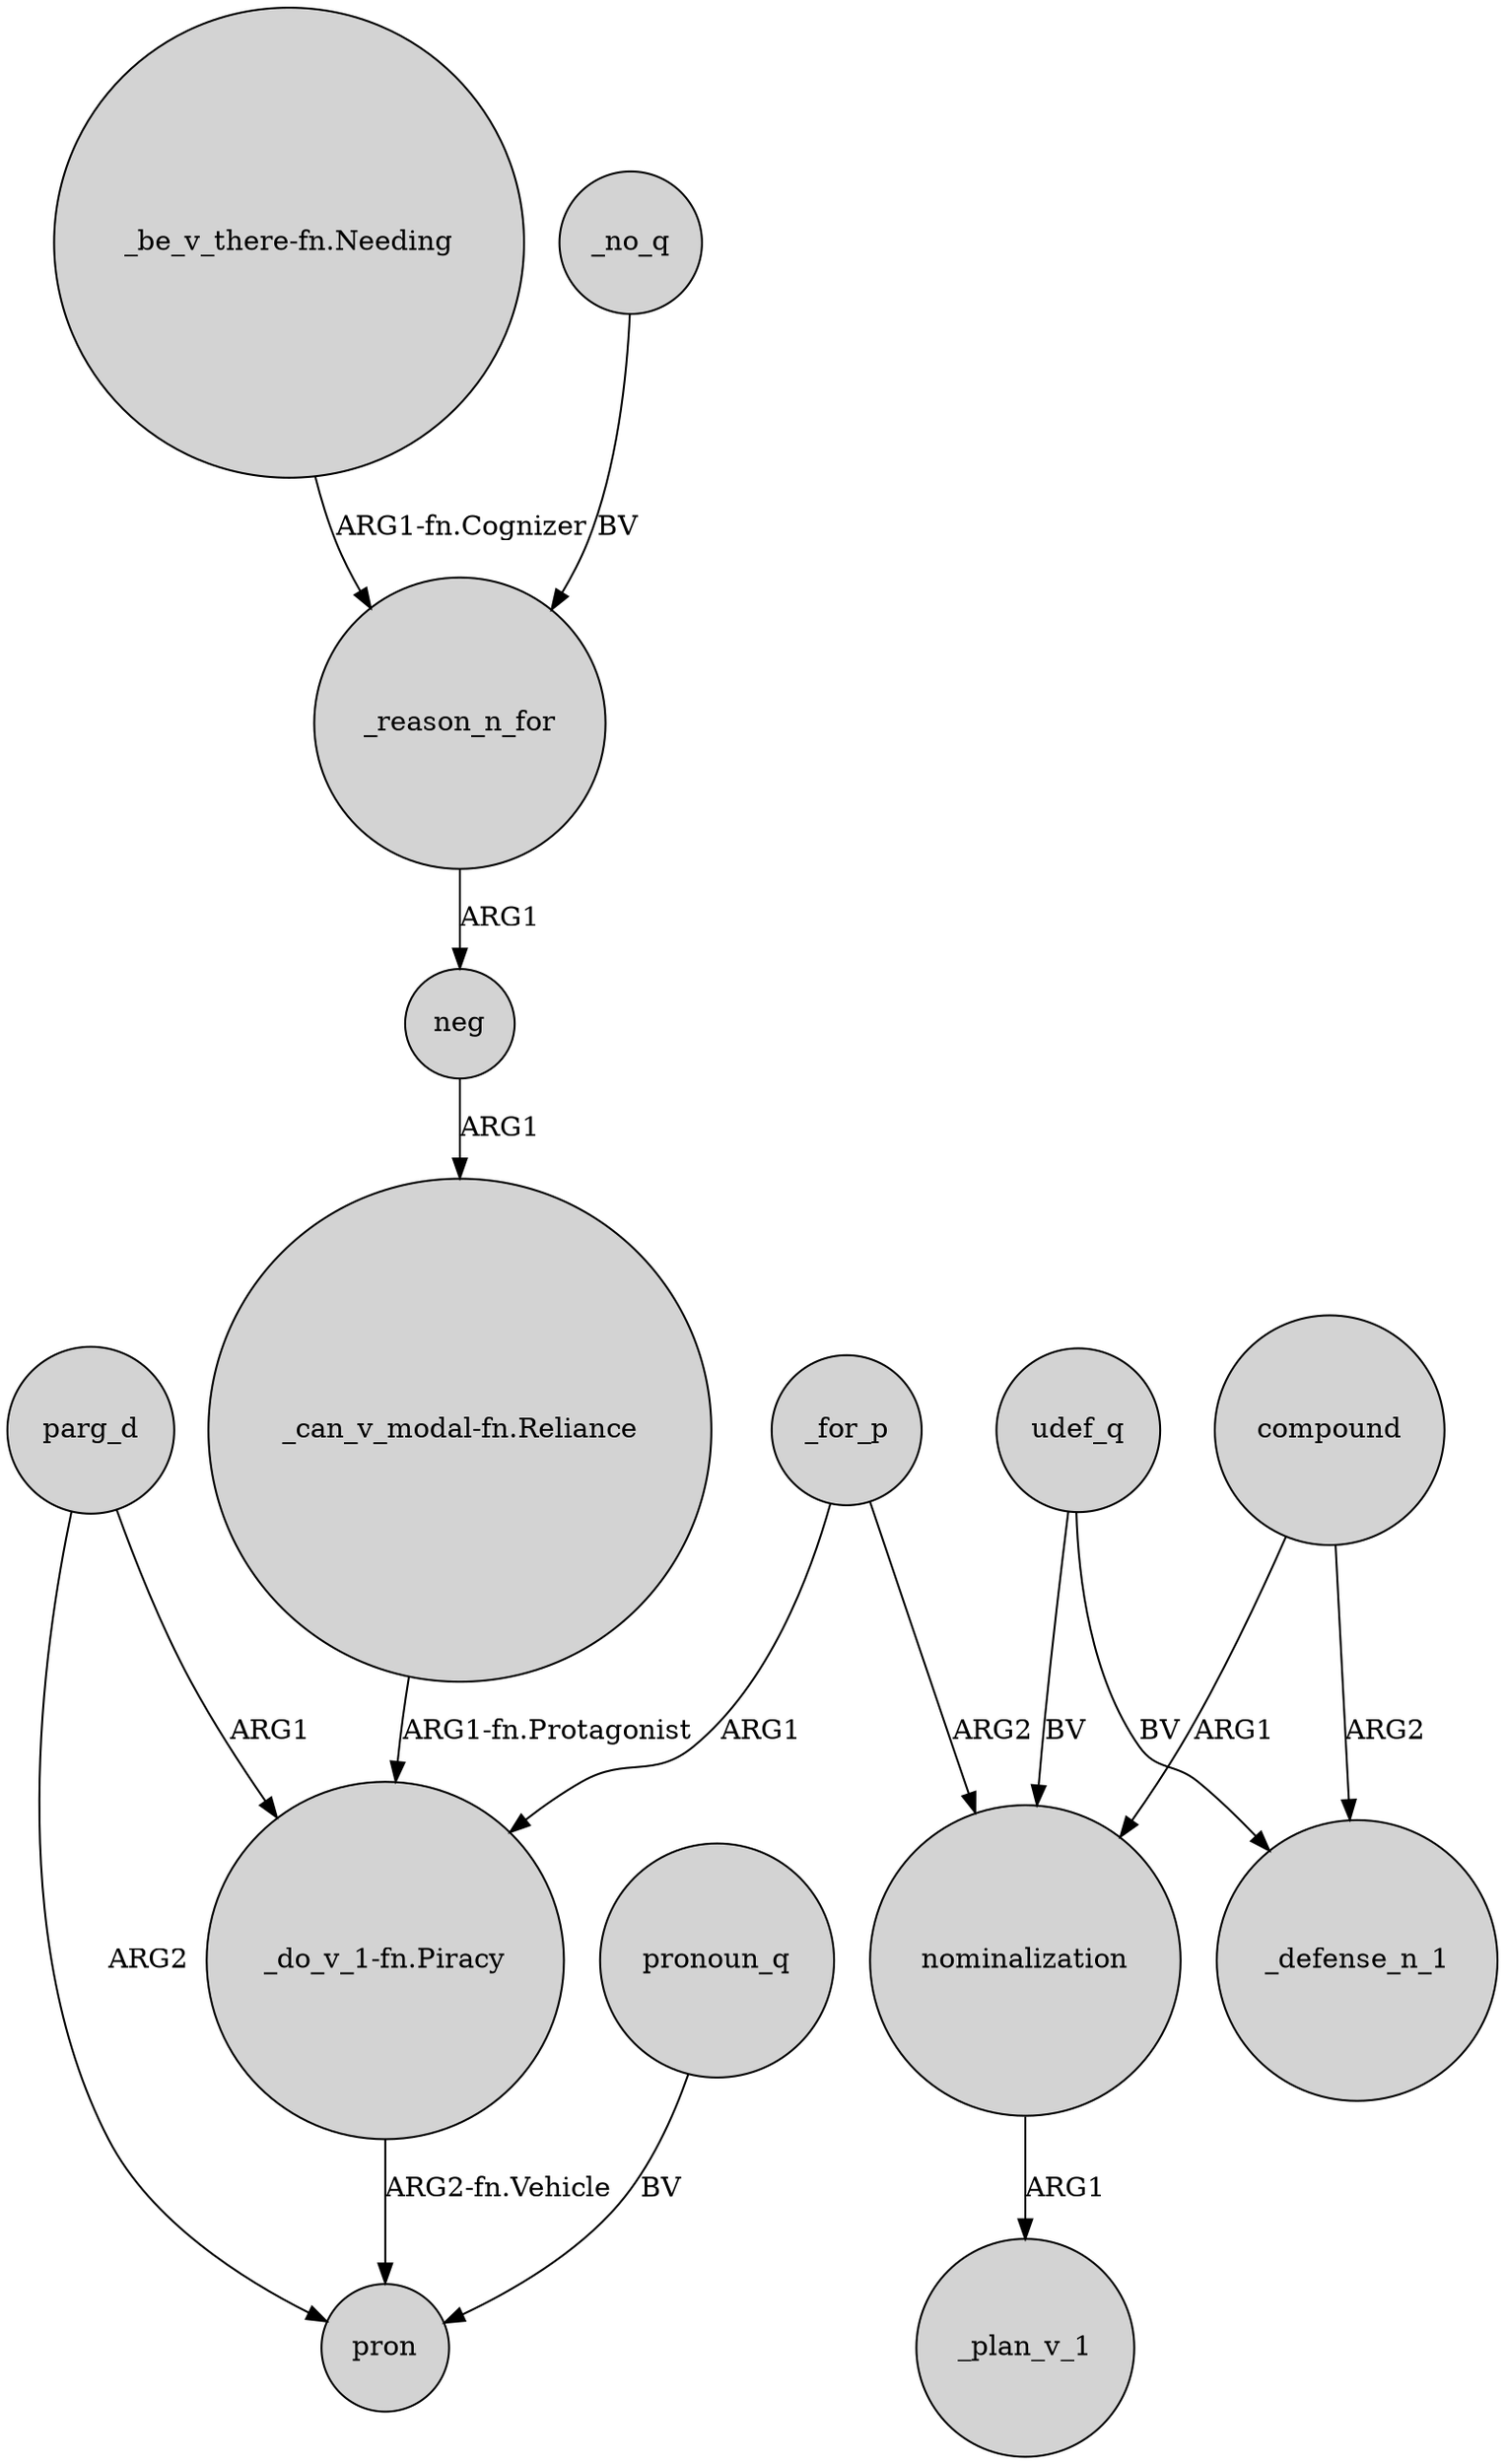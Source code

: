 digraph {
	node [shape=circle style=filled]
	"_do_v_1-fn.Piracy" -> pron [label="ARG2-fn.Vehicle"]
	"_be_v_there-fn.Needing" -> _reason_n_for [label="ARG1-fn.Cognizer"]
	neg -> "_can_v_modal-fn.Reliance" [label=ARG1]
	compound -> _defense_n_1 [label=ARG2]
	udef_q -> _defense_n_1 [label=BV]
	nominalization -> _plan_v_1 [label=ARG1]
	_reason_n_for -> neg [label=ARG1]
	_no_q -> _reason_n_for [label=BV]
	parg_d -> pron [label=ARG2]
	_for_p -> nominalization [label=ARG2]
	"_can_v_modal-fn.Reliance" -> "_do_v_1-fn.Piracy" [label="ARG1-fn.Protagonist"]
	pronoun_q -> pron [label=BV]
	_for_p -> "_do_v_1-fn.Piracy" [label=ARG1]
	compound -> nominalization [label=ARG1]
	parg_d -> "_do_v_1-fn.Piracy" [label=ARG1]
	udef_q -> nominalization [label=BV]
}
